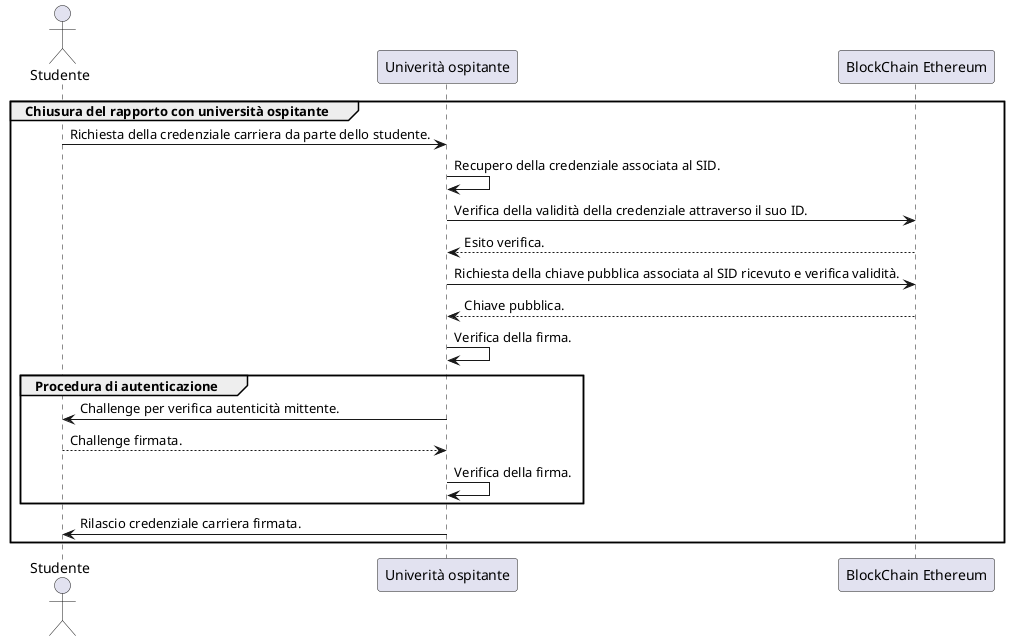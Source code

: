 @startuml Fine Erasmus
    actor Studente as s
    participant "Univerità ospitante" as uosp
    participant "BlockChain Ethereum" as ether

    group Chiusura del rapporto con università ospitante
        s -> uosp : Richiesta della credenziale carriera da parte dello studente.
        uosp -> uosp : Recupero della credenziale associata al SID.
        uosp -> ether : Verifica della validità della credenziale attraverso il suo ID.
        ether --> uosp : Esito verifica.

        uosp -> ether : Richiesta della chiave pubblica associata al SID ricevuto e verifica validità.
        ether --> uosp : Chiave pubblica.
        uosp -> uosp : Verifica della firma.

        group Procedura di autenticazione
            uosp -> s : Challenge per verifica autenticità mittente.
            s --> uosp : Challenge firmata.
            uosp -> uosp : Verifica della firma.
        end

        uosp -> s : Rilascio credenziale carriera firmata.
    end
@enduml